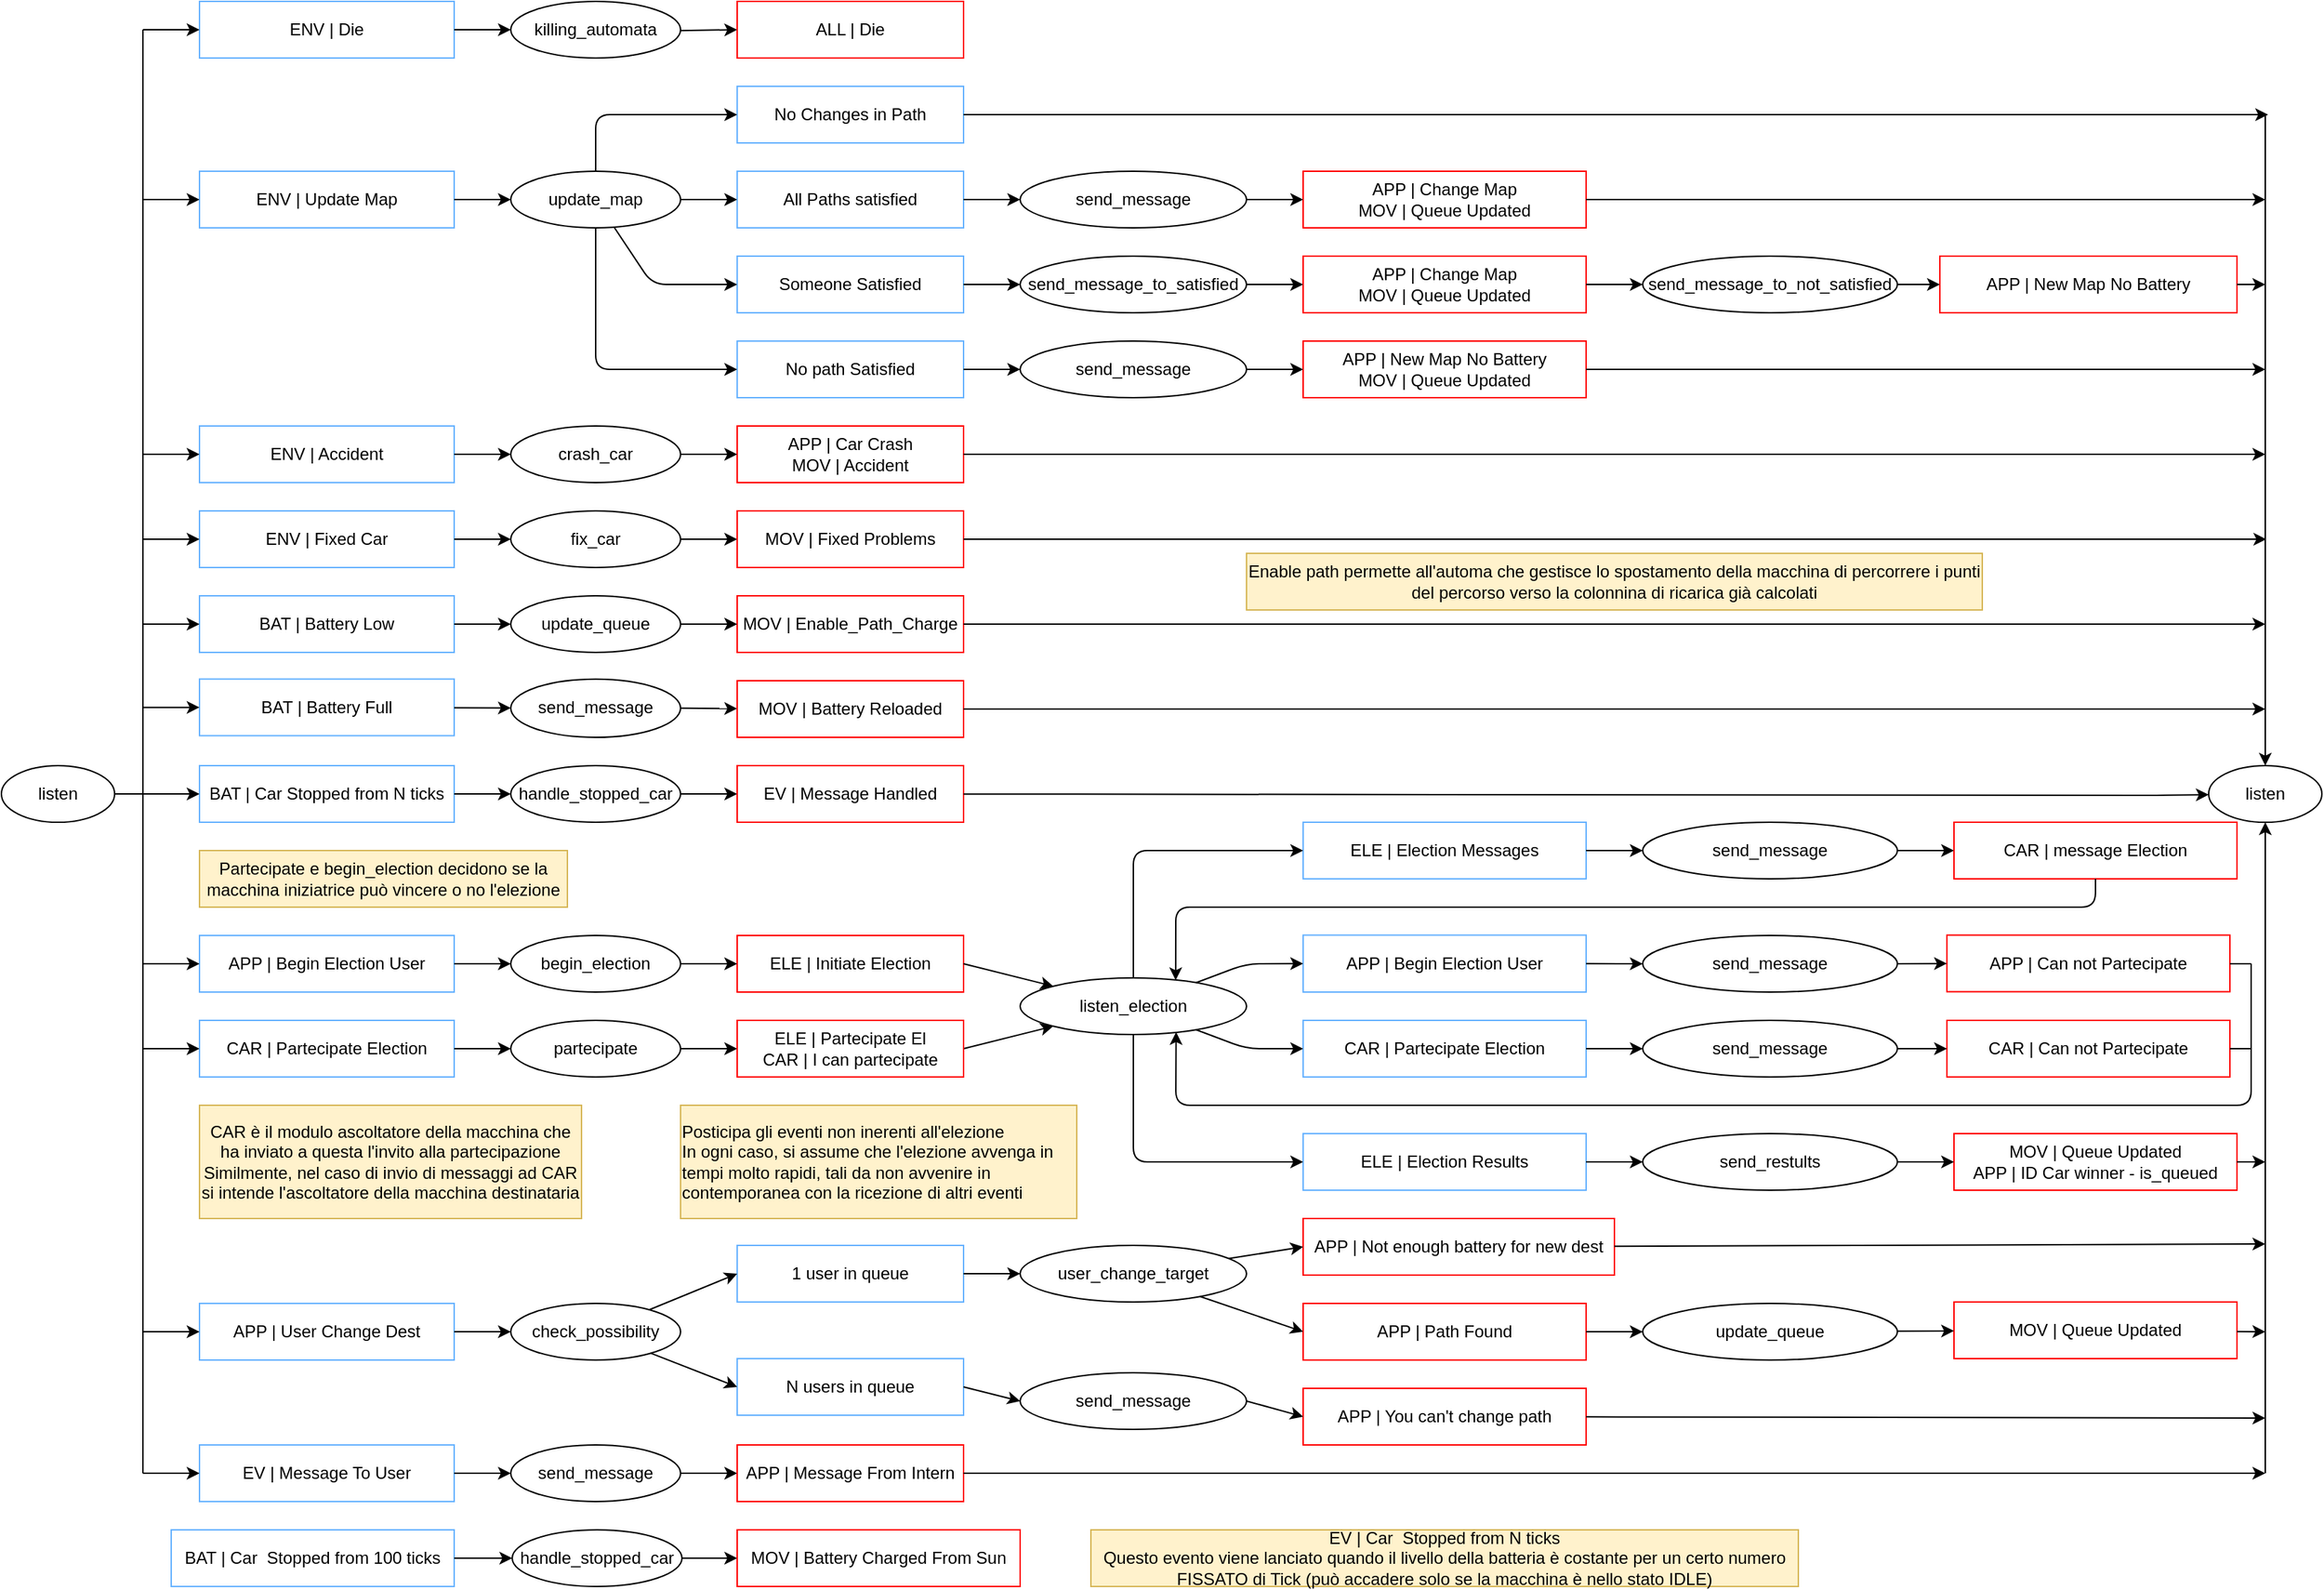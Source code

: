 <mxfile version="13.7.3" type="device"><diagram id="f3ACA4opcLumSq6TaHTf" name="Page-1"><mxGraphModel dx="2031" dy="1174" grid="1" gridSize="10" guides="1" tooltips="1" connect="1" arrows="1" fold="1" page="1" pageScale="1" pageWidth="827" pageHeight="1169" math="0" shadow="0"><root><mxCell id="0"/><mxCell id="1" parent="0"/><mxCell id="0bOw-w-7Zxiew7YeYlX0-1" value="ENV | Die" style="rounded=0;whiteSpace=wrap;html=1;strokeColor=#66B2FF;fillColor=none;" parent="1" vertex="1"><mxGeometry x="140" y="1140" width="180" height="40" as="geometry"/></mxCell><mxCell id="0bOw-w-7Zxiew7YeYlX0-2" value="APP | User Change Dest" style="rounded=0;whiteSpace=wrap;html=1;strokeColor=#66B2FF;fillColor=none;" parent="1" vertex="1"><mxGeometry x="140" y="2060" width="180" height="40" as="geometry"/></mxCell><mxCell id="0bOw-w-7Zxiew7YeYlX0-3" value="ENV&amp;nbsp;| Accident" style="rounded=0;whiteSpace=wrap;html=1;strokeColor=#66B2FF;fillColor=none;" parent="1" vertex="1"><mxGeometry x="140" y="1440" width="180" height="40" as="geometry"/></mxCell><mxCell id="0bOw-w-7Zxiew7YeYlX0-4" value="BAT | Battery Low" style="rounded=0;whiteSpace=wrap;html=1;strokeColor=#66B2FF;fillColor=none;" parent="1" vertex="1"><mxGeometry x="140" y="1560" width="180" height="40" as="geometry"/></mxCell><mxCell id="0bOw-w-7Zxiew7YeYlX0-5" value="BAT | Battery Full" style="rounded=0;whiteSpace=wrap;html=1;strokeColor=#66B2FF;fillColor=none;" parent="1" vertex="1"><mxGeometry x="140" y="1618.82" width="180" height="40" as="geometry"/></mxCell><mxCell id="0bOw-w-7Zxiew7YeYlX0-6" value="ENV | Update Map" style="rounded=0;whiteSpace=wrap;html=1;strokeColor=#66B2FF;fillColor=none;" parent="1" vertex="1"><mxGeometry x="140" y="1260" width="180" height="40" as="geometry"/></mxCell><mxCell id="0bOw-w-7Zxiew7YeYlX0-7" value="APP | Begin Election User" style="rounded=0;whiteSpace=wrap;html=1;strokeColor=#66B2FF;fillColor=none;" parent="1" vertex="1"><mxGeometry x="140" y="1800" width="180" height="40" as="geometry"/></mxCell><mxCell id="0bOw-w-7Zxiew7YeYlX0-8" value="CAR | Partecipate Election" style="rounded=0;whiteSpace=wrap;html=1;strokeColor=#66B2FF;fillColor=none;" parent="1" vertex="1"><mxGeometry x="140" y="1860" width="180" height="40" as="geometry"/></mxCell><mxCell id="0bOw-w-7Zxiew7YeYlX0-9" value="BAT | Car Stopped from N ticks" style="rounded=0;whiteSpace=wrap;html=1;strokeColor=#66B2FF;fillColor=none;align=center;" parent="1" vertex="1"><mxGeometry x="140" y="1680" width="180" height="40" as="geometry"/></mxCell><mxCell id="0bOw-w-7Zxiew7YeYlX0-10" value="ENV | Fixed Car" style="rounded=0;whiteSpace=wrap;html=1;strokeColor=#66B2FF;fillColor=none;" parent="1" vertex="1"><mxGeometry x="140" y="1500" width="180" height="40" as="geometry"/></mxCell><mxCell id="0bOw-w-7Zxiew7YeYlX0-11" value="EV | Message To User" style="rounded=0;whiteSpace=wrap;html=1;strokeColor=#66B2FF;fillColor=none;" parent="1" vertex="1"><mxGeometry x="140" y="2160" width="180" height="40" as="geometry"/></mxCell><mxCell id="0bOw-w-7Zxiew7YeYlX0-12" value="killing_automata" style="ellipse;whiteSpace=wrap;html=1;" parent="1" vertex="1"><mxGeometry x="360" y="1140" width="120" height="40" as="geometry"/></mxCell><mxCell id="0bOw-w-7Zxiew7YeYlX0-13" value="" style="endArrow=classic;html=1;" parent="1" source="0bOw-w-7Zxiew7YeYlX0-12" target="0bOw-w-7Zxiew7YeYlX0-14" edge="1"><mxGeometry width="50" height="50" relative="1" as="geometry"><mxPoint x="520" y="1015" as="sourcePoint"/><mxPoint x="557" y="985" as="targetPoint"/></mxGeometry></mxCell><mxCell id="0bOw-w-7Zxiew7YeYlX0-14" value="ALL | Die" style="rounded=0;whiteSpace=wrap;html=1;strokeColor=#FF0000;fillColor=none;" parent="1" vertex="1"><mxGeometry x="520" y="1140" width="160" height="40" as="geometry"/></mxCell><mxCell id="0bOw-w-7Zxiew7YeYlX0-15" value="listen" style="ellipse;whiteSpace=wrap;html=1;" parent="1" vertex="1"><mxGeometry y="1680" width="80" height="40" as="geometry"/></mxCell><mxCell id="0bOw-w-7Zxiew7YeYlX0-16" value="" style="endArrow=none;html=1;" parent="1" edge="1"><mxGeometry width="50" height="50" relative="1" as="geometry"><mxPoint x="100" y="2180" as="sourcePoint"/><mxPoint x="100" y="1160" as="targetPoint"/></mxGeometry></mxCell><mxCell id="0bOw-w-7Zxiew7YeYlX0-17" value="" style="endArrow=none;html=1;" parent="1" source="0bOw-w-7Zxiew7YeYlX0-15" edge="1"><mxGeometry width="50" height="50" relative="1" as="geometry"><mxPoint x="90" y="1616" as="sourcePoint"/><mxPoint x="100" y="1700" as="targetPoint"/></mxGeometry></mxCell><mxCell id="0bOw-w-7Zxiew7YeYlX0-18" value="" style="endArrow=classic;html=1;entryX=0;entryY=0.5;entryDx=0;entryDy=0;" parent="1" target="0bOw-w-7Zxiew7YeYlX0-1" edge="1"><mxGeometry width="50" height="50" relative="1" as="geometry"><mxPoint x="100" y="1160" as="sourcePoint"/><mxPoint x="120" y="1110" as="targetPoint"/></mxGeometry></mxCell><mxCell id="0bOw-w-7Zxiew7YeYlX0-19" value="" style="endArrow=classic;html=1;entryX=0;entryY=0.5;entryDx=0;entryDy=0;" parent="1" target="0bOw-w-7Zxiew7YeYlX0-6" edge="1"><mxGeometry width="50" height="50" relative="1" as="geometry"><mxPoint x="100" y="1280" as="sourcePoint"/><mxPoint x="30" y="1290" as="targetPoint"/></mxGeometry></mxCell><mxCell id="0bOw-w-7Zxiew7YeYlX0-20" value="" style="endArrow=classic;html=1;entryX=0;entryY=0.5;entryDx=0;entryDy=0;" parent="1" target="0bOw-w-7Zxiew7YeYlX0-3" edge="1"><mxGeometry width="50" height="50" relative="1" as="geometry"><mxPoint x="100" y="1460" as="sourcePoint"/><mxPoint x="80" y="1490" as="targetPoint"/></mxGeometry></mxCell><mxCell id="0bOw-w-7Zxiew7YeYlX0-21" value="" style="endArrow=classic;html=1;entryX=0;entryY=0.5;entryDx=0;entryDy=0;" parent="1" target="0bOw-w-7Zxiew7YeYlX0-10" edge="1"><mxGeometry width="50" height="50" relative="1" as="geometry"><mxPoint x="100" y="1520" as="sourcePoint"/><mxPoint x="90" y="1510" as="targetPoint"/></mxGeometry></mxCell><mxCell id="0bOw-w-7Zxiew7YeYlX0-22" value="" style="endArrow=classic;html=1;entryX=0;entryY=0.5;entryDx=0;entryDy=0;" parent="1" target="0bOw-w-7Zxiew7YeYlX0-4" edge="1"><mxGeometry width="50" height="50" relative="1" as="geometry"><mxPoint x="100" y="1580" as="sourcePoint"/><mxPoint x="90" y="1550" as="targetPoint"/></mxGeometry></mxCell><mxCell id="0bOw-w-7Zxiew7YeYlX0-23" value="" style="endArrow=classic;html=1;entryX=0;entryY=0.5;entryDx=0;entryDy=0;" parent="1" target="0bOw-w-7Zxiew7YeYlX0-5" edge="1"><mxGeometry width="50" height="50" relative="1" as="geometry"><mxPoint x="100" y="1638.82" as="sourcePoint"/><mxPoint x="80" y="1698.82" as="targetPoint"/></mxGeometry></mxCell><mxCell id="0bOw-w-7Zxiew7YeYlX0-24" value="" style="endArrow=classic;html=1;entryX=0;entryY=0.5;entryDx=0;entryDy=0;" parent="1" target="0bOw-w-7Zxiew7YeYlX0-9" edge="1"><mxGeometry width="50" height="50" relative="1" as="geometry"><mxPoint x="100" y="1700" as="sourcePoint"/><mxPoint x="140" y="1688.82" as="targetPoint"/></mxGeometry></mxCell><mxCell id="0bOw-w-7Zxiew7YeYlX0-28" value="" style="endArrow=classic;html=1;entryX=0;entryY=0.5;entryDx=0;entryDy=0;" parent="1" target="0bOw-w-7Zxiew7YeYlX0-11" edge="1"><mxGeometry width="50" height="50" relative="1" as="geometry"><mxPoint x="100" y="2180" as="sourcePoint"/><mxPoint x="80" y="2180" as="targetPoint"/></mxGeometry></mxCell><mxCell id="0bOw-w-7Zxiew7YeYlX0-29" value="" style="endArrow=classic;html=1;entryX=0;entryY=0.5;entryDx=0;entryDy=0;" parent="1" source="0bOw-w-7Zxiew7YeYlX0-1" target="0bOw-w-7Zxiew7YeYlX0-12" edge="1"><mxGeometry width="50" height="50" relative="1" as="geometry"><mxPoint x="370" y="1120" as="sourcePoint"/><mxPoint x="420" y="1070" as="targetPoint"/></mxGeometry></mxCell><mxCell id="0bOw-w-7Zxiew7YeYlX0-31" value="" style="endArrow=classic;html=1;" parent="1" source="0bOw-w-7Zxiew7YeYlX0-6" target="0bOw-w-7Zxiew7YeYlX0-32" edge="1"><mxGeometry width="50" height="50" relative="1" as="geometry"><mxPoint x="987.529" y="1430" as="sourcePoint"/><mxPoint x="1399.5" y="1334.38" as="targetPoint"/></mxGeometry></mxCell><mxCell id="0bOw-w-7Zxiew7YeYlX0-32" value="update_map" style="ellipse;whiteSpace=wrap;html=1;" parent="1" vertex="1"><mxGeometry x="360" y="1260" width="120" height="40" as="geometry"/></mxCell><mxCell id="0bOw-w-7Zxiew7YeYlX0-35" value="APP | Change Map&lt;br&gt;MOV | Queue Updated" style="rounded=0;whiteSpace=wrap;html=1;fillColor=none;strokeColor=#FF0000;" parent="1" vertex="1"><mxGeometry x="920" y="1260" width="200" height="40" as="geometry"/></mxCell><mxCell id="0bOw-w-7Zxiew7YeYlX0-36" value="APP | New Map No Battery&lt;br&gt;MOV | Queue Updated" style="rounded=0;whiteSpace=wrap;html=1;fillColor=none;strokeColor=#FF0000;" parent="1" vertex="1"><mxGeometry x="920" y="1380" width="200" height="40" as="geometry"/></mxCell><mxCell id="0bOw-w-7Zxiew7YeYlX0-37" value="All Paths satisfied" style="rounded=0;whiteSpace=wrap;html=1;strokeColor=#66B2FF;fillColor=none;" parent="1" vertex="1"><mxGeometry x="520" y="1260" width="160" height="40" as="geometry"/></mxCell><mxCell id="0bOw-w-7Zxiew7YeYlX0-38" value="send_message" style="ellipse;whiteSpace=wrap;html=1;" parent="1" vertex="1"><mxGeometry x="720" y="1260" width="160" height="40" as="geometry"/></mxCell><mxCell id="0bOw-w-7Zxiew7YeYlX0-40" value="" style="endArrow=classic;html=1;" parent="1" source="0bOw-w-7Zxiew7YeYlX0-32" target="0bOw-w-7Zxiew7YeYlX0-37" edge="1"><mxGeometry width="50" height="50" relative="1" as="geometry"><mxPoint x="990" y="1630" as="sourcePoint"/><mxPoint x="1040" y="1580" as="targetPoint"/></mxGeometry></mxCell><mxCell id="0bOw-w-7Zxiew7YeYlX0-41" value="" style="endArrow=classic;html=1;" parent="1" source="0bOw-w-7Zxiew7YeYlX0-37" target="0bOw-w-7Zxiew7YeYlX0-38" edge="1"><mxGeometry width="50" height="50" relative="1" as="geometry"><mxPoint x="890" y="1680" as="sourcePoint"/><mxPoint x="720" y="1280" as="targetPoint"/></mxGeometry></mxCell><mxCell id="0bOw-w-7Zxiew7YeYlX0-42" value="" style="endArrow=classic;html=1;" parent="1" source="0bOw-w-7Zxiew7YeYlX0-38" target="0bOw-w-7Zxiew7YeYlX0-35" edge="1"><mxGeometry width="50" height="50" relative="1" as="geometry"><mxPoint x="880" y="1710" as="sourcePoint"/><mxPoint x="930" y="1660" as="targetPoint"/></mxGeometry></mxCell><mxCell id="0bOw-w-7Zxiew7YeYlX0-43" value="" style="endArrow=classic;html=1;" parent="1" source="0bOw-w-7Zxiew7YeYlX0-35" edge="1"><mxGeometry width="50" height="50" relative="1" as="geometry"><mxPoint x="790" y="1850" as="sourcePoint"/><mxPoint x="1600" y="1280" as="targetPoint"/></mxGeometry></mxCell><mxCell id="0bOw-w-7Zxiew7YeYlX0-44" value="Someone Satisfied" style="rounded=0;whiteSpace=wrap;html=1;strokeColor=#66B2FF;fillColor=none;" parent="1" vertex="1"><mxGeometry x="520" y="1320" width="160" height="40" as="geometry"/></mxCell><mxCell id="0bOw-w-7Zxiew7YeYlX0-45" value="No path Satisfied" style="rounded=0;whiteSpace=wrap;html=1;strokeColor=#66B2FF;fillColor=none;" parent="1" vertex="1"><mxGeometry x="520" y="1380" width="160" height="40" as="geometry"/></mxCell><mxCell id="0bOw-w-7Zxiew7YeYlX0-46" value="" style="endArrow=classic;html=1;" parent="1" source="0bOw-w-7Zxiew7YeYlX0-32" target="0bOw-w-7Zxiew7YeYlX0-45" edge="1"><mxGeometry width="50" height="50" relative="1" as="geometry"><mxPoint x="1120" y="1670" as="sourcePoint"/><mxPoint x="1170" y="1620" as="targetPoint"/><Array as="points"><mxPoint x="420" y="1400"/></Array></mxGeometry></mxCell><mxCell id="0bOw-w-7Zxiew7YeYlX0-47" value="send_message" style="ellipse;whiteSpace=wrap;html=1;" parent="1" vertex="1"><mxGeometry x="720" y="1380" width="160" height="40" as="geometry"/></mxCell><mxCell id="0bOw-w-7Zxiew7YeYlX0-48" value="" style="endArrow=classic;html=1;" parent="1" source="0bOw-w-7Zxiew7YeYlX0-45" target="0bOw-w-7Zxiew7YeYlX0-47" edge="1"><mxGeometry width="50" height="50" relative="1" as="geometry"><mxPoint x="1030" y="1740" as="sourcePoint"/><mxPoint x="720" y="1400" as="targetPoint"/></mxGeometry></mxCell><mxCell id="0bOw-w-7Zxiew7YeYlX0-49" value="" style="endArrow=classic;html=1;" parent="1" source="0bOw-w-7Zxiew7YeYlX0-47" target="0bOw-w-7Zxiew7YeYlX0-36" edge="1"><mxGeometry width="50" height="50" relative="1" as="geometry"><mxPoint x="980" y="1760" as="sourcePoint"/><mxPoint x="1030" y="1710" as="targetPoint"/></mxGeometry></mxCell><mxCell id="0bOw-w-7Zxiew7YeYlX0-53" value="" style="endArrow=classic;html=1;" parent="1" source="0bOw-w-7Zxiew7YeYlX0-32" target="0bOw-w-7Zxiew7YeYlX0-44" edge="1"><mxGeometry width="50" height="50" relative="1" as="geometry"><mxPoint x="920" y="1700" as="sourcePoint"/><mxPoint x="970" y="1650" as="targetPoint"/><Array as="points"><mxPoint x="460" y="1340"/></Array></mxGeometry></mxCell><mxCell id="0bOw-w-7Zxiew7YeYlX0-54" value="" style="endArrow=classic;html=1;" parent="1" source="0bOw-w-7Zxiew7YeYlX0-44" target="0bOw-w-7Zxiew7YeYlX0-55" edge="1"><mxGeometry width="50" height="50" relative="1" as="geometry"><mxPoint x="890" y="1780" as="sourcePoint"/><mxPoint x="720" y="1340" as="targetPoint"/></mxGeometry></mxCell><mxCell id="0bOw-w-7Zxiew7YeYlX0-55" value="send_message_to_satisfied" style="ellipse;whiteSpace=wrap;html=1;" parent="1" vertex="1"><mxGeometry x="720" y="1320" width="160" height="40" as="geometry"/></mxCell><mxCell id="0bOw-w-7Zxiew7YeYlX0-56" value="APP | Change Map&lt;br&gt;MOV | Queue Updated" style="rounded=0;whiteSpace=wrap;html=1;fillColor=none;strokeColor=#FF0000;" parent="1" vertex="1"><mxGeometry x="920" y="1320" width="200" height="40" as="geometry"/></mxCell><mxCell id="0bOw-w-7Zxiew7YeYlX0-57" value="" style="endArrow=classic;html=1;" parent="1" source="0bOw-w-7Zxiew7YeYlX0-55" target="0bOw-w-7Zxiew7YeYlX0-56" edge="1"><mxGeometry width="50" height="50" relative="1" as="geometry"><mxPoint x="930" y="1800" as="sourcePoint"/><mxPoint x="812.143" y="1760" as="targetPoint"/></mxGeometry></mxCell><mxCell id="0bOw-w-7Zxiew7YeYlX0-58" value="APP | New Map No Battery" style="rounded=0;whiteSpace=wrap;html=1;fillColor=none;strokeColor=#FF0000;" parent="1" vertex="1"><mxGeometry x="1370" y="1320" width="210" height="40" as="geometry"/></mxCell><mxCell id="0bOw-w-7Zxiew7YeYlX0-59" value="" style="endArrow=classic;html=1;" parent="1" source="0bOw-w-7Zxiew7YeYlX0-58" edge="1"><mxGeometry width="50" height="50" relative="1" as="geometry"><mxPoint x="970" y="1930" as="sourcePoint"/><mxPoint x="1600" y="1340" as="targetPoint"/></mxGeometry></mxCell><mxCell id="0bOw-w-7Zxiew7YeYlX0-60" value="send_message_to_not_satisfied" style="ellipse;whiteSpace=wrap;html=1;" parent="1" vertex="1"><mxGeometry x="1160" y="1320" width="180" height="40" as="geometry"/></mxCell><mxCell id="0bOw-w-7Zxiew7YeYlX0-61" value="" style="endArrow=classic;html=1;" parent="1" source="0bOw-w-7Zxiew7YeYlX0-56" target="0bOw-w-7Zxiew7YeYlX0-60" edge="1"><mxGeometry width="50" height="50" relative="1" as="geometry"><mxPoint x="920" y="1840" as="sourcePoint"/><mxPoint x="970" y="1790" as="targetPoint"/></mxGeometry></mxCell><mxCell id="0bOw-w-7Zxiew7YeYlX0-62" value="" style="endArrow=classic;html=1;" parent="1" source="0bOw-w-7Zxiew7YeYlX0-60" target="0bOw-w-7Zxiew7YeYlX0-58" edge="1"><mxGeometry width="50" height="50" relative="1" as="geometry"><mxPoint x="820" y="1890" as="sourcePoint"/><mxPoint x="870" y="1840" as="targetPoint"/></mxGeometry></mxCell><mxCell id="0bOw-w-7Zxiew7YeYlX0-65" value="listen" style="ellipse;whiteSpace=wrap;html=1;" parent="1" vertex="1"><mxGeometry x="1560" y="1680" width="80" height="40" as="geometry"/></mxCell><mxCell id="0bOw-w-7Zxiew7YeYlX0-67" value="" style="endArrow=classic;html=1;" parent="1" target="0bOw-w-7Zxiew7YeYlX0-65" edge="1"><mxGeometry width="50" height="50" relative="1" as="geometry"><mxPoint x="1600" y="1220" as="sourcePoint"/><mxPoint x="1660" y="1366" as="targetPoint"/></mxGeometry></mxCell><mxCell id="0bOw-w-7Zxiew7YeYlX0-72" value="crash_car" style="ellipse;whiteSpace=wrap;html=1;" parent="1" vertex="1"><mxGeometry x="360" y="1440" width="120" height="40" as="geometry"/></mxCell><mxCell id="0bOw-w-7Zxiew7YeYlX0-73" value="APP | Car Crash&lt;br&gt;MOV | Accident" style="rounded=0;whiteSpace=wrap;html=1;strokeColor=#FF0000;fillColor=none;" parent="1" vertex="1"><mxGeometry x="520" y="1440" width="160" height="40" as="geometry"/></mxCell><mxCell id="0bOw-w-7Zxiew7YeYlX0-74" value="" style="endArrow=classic;html=1;" parent="1" source="0bOw-w-7Zxiew7YeYlX0-72" target="0bOw-w-7Zxiew7YeYlX0-73" edge="1"><mxGeometry width="50" height="50" relative="1" as="geometry"><mxPoint x="839" y="1620" as="sourcePoint"/><mxPoint x="889" y="1570" as="targetPoint"/></mxGeometry></mxCell><mxCell id="0bOw-w-7Zxiew7YeYlX0-75" value="" style="endArrow=classic;html=1;entryX=0;entryY=0.5;entryDx=0;entryDy=0;" parent="1" source="0bOw-w-7Zxiew7YeYlX0-3" target="0bOw-w-7Zxiew7YeYlX0-72" edge="1"><mxGeometry width="50" height="50" relative="1" as="geometry"><mxPoint x="420" y="1550" as="sourcePoint"/><mxPoint x="470" y="1500" as="targetPoint"/></mxGeometry></mxCell><mxCell id="0bOw-w-7Zxiew7YeYlX0-77" value="fix_car" style="ellipse;whiteSpace=wrap;html=1;" parent="1" vertex="1"><mxGeometry x="360" y="1500" width="120" height="40" as="geometry"/></mxCell><mxCell id="0bOw-w-7Zxiew7YeYlX0-78" value="" style="endArrow=classic;html=1;" parent="1" source="0bOw-w-7Zxiew7YeYlX0-77" target="0bOw-w-7Zxiew7YeYlX0-79" edge="1"><mxGeometry width="50" height="50" relative="1" as="geometry"><mxPoint x="1060" y="1621.25" as="sourcePoint"/><mxPoint x="1050" y="1571.25" as="targetPoint"/></mxGeometry></mxCell><mxCell id="0bOw-w-7Zxiew7YeYlX0-79" value="MOV | Fixed Problems" style="rounded=0;whiteSpace=wrap;html=1;strokeColor=#FF0000;fillColor=none;" parent="1" vertex="1"><mxGeometry x="520" y="1500" width="160" height="40" as="geometry"/></mxCell><mxCell id="0bOw-w-7Zxiew7YeYlX0-80" value="" style="endArrow=classic;html=1;" parent="1" source="0bOw-w-7Zxiew7YeYlX0-10" target="0bOw-w-7Zxiew7YeYlX0-77" edge="1"><mxGeometry width="50" height="50" relative="1" as="geometry"><mxPoint x="420" y="1660" as="sourcePoint"/><mxPoint x="470" y="1610" as="targetPoint"/></mxGeometry></mxCell><mxCell id="0bOw-w-7Zxiew7YeYlX0-81" value="" style="endArrow=classic;html=1;" parent="1" source="0bOw-w-7Zxiew7YeYlX0-79" edge="1"><mxGeometry width="50" height="50" relative="1" as="geometry"><mxPoint x="910" y="1570" as="sourcePoint"/><mxPoint x="1600.69" y="1520" as="targetPoint"/></mxGeometry></mxCell><mxCell id="0bOw-w-7Zxiew7YeYlX0-82" value="send_message" style="ellipse;whiteSpace=wrap;html=1;" parent="1" vertex="1"><mxGeometry x="360" y="1618.82" width="120" height="41.18" as="geometry"/></mxCell><mxCell id="0bOw-w-7Zxiew7YeYlX0-83" value="" style="endArrow=classic;html=1;" parent="1" source="0bOw-w-7Zxiew7YeYlX0-82" target="0bOw-w-7Zxiew7YeYlX0-84" edge="1"><mxGeometry width="50" height="50" relative="1" as="geometry"><mxPoint x="700" y="1740" as="sourcePoint"/><mxPoint x="720" y="1705" as="targetPoint"/></mxGeometry></mxCell><mxCell id="0bOw-w-7Zxiew7YeYlX0-84" value="MOV | Battery Reloaded" style="rounded=0;whiteSpace=wrap;html=1;strokeColor=#FF0000;fillColor=none;" parent="1" vertex="1"><mxGeometry x="520" y="1620" width="160" height="40" as="geometry"/></mxCell><mxCell id="0bOw-w-7Zxiew7YeYlX0-85" value="handle_stopped_car" style="ellipse;whiteSpace=wrap;html=1;" parent="1" vertex="1"><mxGeometry x="360" y="1680" width="120" height="40" as="geometry"/></mxCell><mxCell id="0bOw-w-7Zxiew7YeYlX0-86" value="" style="endArrow=classic;html=1;" parent="1" source="0bOw-w-7Zxiew7YeYlX0-85" target="0bOw-w-7Zxiew7YeYlX0-87" edge="1"><mxGeometry width="50" height="50" relative="1" as="geometry"><mxPoint x="730" y="1820" as="sourcePoint"/><mxPoint x="710" y="1770" as="targetPoint"/></mxGeometry></mxCell><mxCell id="0bOw-w-7Zxiew7YeYlX0-87" value="EV | Message Handled" style="rounded=0;whiteSpace=wrap;html=1;strokeColor=#FF0000;fillColor=none;" parent="1" vertex="1"><mxGeometry x="520" y="1680" width="160" height="40" as="geometry"/></mxCell><mxCell id="0bOw-w-7Zxiew7YeYlX0-88" value="update_queue" style="ellipse;whiteSpace=wrap;html=1;" parent="1" vertex="1"><mxGeometry x="360" y="1560" width="120" height="40" as="geometry"/></mxCell><mxCell id="0bOw-w-7Zxiew7YeYlX0-89" value="MOV | Enable_Path_Charge" style="rounded=0;whiteSpace=wrap;html=1;strokeColor=#FF0000;fillColor=none;" parent="1" vertex="1"><mxGeometry x="520" y="1560" width="160" height="40" as="geometry"/></mxCell><mxCell id="0bOw-w-7Zxiew7YeYlX0-90" value="" style="endArrow=classic;html=1;" parent="1" source="0bOw-w-7Zxiew7YeYlX0-88" target="0bOw-w-7Zxiew7YeYlX0-89" edge="1"><mxGeometry width="50" height="50" relative="1" as="geometry"><mxPoint x="850" y="2120" as="sourcePoint"/><mxPoint x="900" y="2070" as="targetPoint"/></mxGeometry></mxCell><mxCell id="0bOw-w-7Zxiew7YeYlX0-91" value="&lt;span style=&quot;text-align: left ; white-space: normal&quot;&gt;Enable path permette all'automa che gestisce lo spostamento della macchina di percorrere i punti del percorso verso la colonnina di ricarica già calcolati&lt;/span&gt;" style="rounded=0;whiteSpace=wrap;html=1;fillColor=#fff2cc;strokeColor=#d6b656;" parent="1" vertex="1"><mxGeometry x="880" y="1530" width="520" height="40" as="geometry"/></mxCell><mxCell id="0bOw-w-7Zxiew7YeYlX0-93" value="" style="endArrow=classic;html=1;" parent="1" source="0bOw-w-7Zxiew7YeYlX0-89" edge="1"><mxGeometry width="50" height="50" relative="1" as="geometry"><mxPoint x="760" y="1640" as="sourcePoint"/><mxPoint x="1600" y="1580" as="targetPoint"/></mxGeometry></mxCell><mxCell id="0bOw-w-7Zxiew7YeYlX0-94" value="" style="endArrow=classic;html=1;" parent="1" source="0bOw-w-7Zxiew7YeYlX0-84" edge="1"><mxGeometry width="50" height="50" relative="1" as="geometry"><mxPoint x="1080" y="1660" as="sourcePoint"/><mxPoint x="1600" y="1640" as="targetPoint"/></mxGeometry></mxCell><mxCell id="0bOw-w-7Zxiew7YeYlX0-95" value="" style="endArrow=classic;html=1;" parent="1" source="0bOw-w-7Zxiew7YeYlX0-87" target="0bOw-w-7Zxiew7YeYlX0-65" edge="1"><mxGeometry width="50" height="50" relative="1" as="geometry"><mxPoint x="1030" y="1750" as="sourcePoint"/><mxPoint x="1490" y="1700" as="targetPoint"/><Array as="points"><mxPoint x="1520" y="1701"/></Array></mxGeometry></mxCell><mxCell id="0bOw-w-7Zxiew7YeYlX0-96" value="" style="endArrow=classic;html=1;" parent="1" source="0bOw-w-7Zxiew7YeYlX0-9" target="0bOw-w-7Zxiew7YeYlX0-85" edge="1"><mxGeometry width="50" height="50" relative="1" as="geometry"><mxPoint x="370" y="1800" as="sourcePoint"/><mxPoint x="420" y="1750" as="targetPoint"/></mxGeometry></mxCell><mxCell id="0bOw-w-7Zxiew7YeYlX0-97" value="" style="endArrow=classic;html=1;" parent="1" source="0bOw-w-7Zxiew7YeYlX0-5" target="0bOw-w-7Zxiew7YeYlX0-82" edge="1"><mxGeometry width="50" height="50" relative="1" as="geometry"><mxPoint x="350" y="1800" as="sourcePoint"/><mxPoint x="400" y="1750" as="targetPoint"/></mxGeometry></mxCell><mxCell id="0bOw-w-7Zxiew7YeYlX0-98" value="" style="endArrow=classic;html=1;" parent="1" source="0bOw-w-7Zxiew7YeYlX0-4" target="0bOw-w-7Zxiew7YeYlX0-88" edge="1"><mxGeometry width="50" height="50" relative="1" as="geometry"><mxPoint x="470" y="1820" as="sourcePoint"/><mxPoint x="520" y="1770" as="targetPoint"/></mxGeometry></mxCell><mxCell id="0bOw-w-7Zxiew7YeYlX0-100" value="send_message" style="ellipse;whiteSpace=wrap;html=1;" parent="1" vertex="1"><mxGeometry x="360" y="2160" width="120" height="40" as="geometry"/></mxCell><mxCell id="0bOw-w-7Zxiew7YeYlX0-102" value="" style="endArrow=classic;html=1;" parent="1" source="0bOw-w-7Zxiew7YeYlX0-100" target="0bOw-w-7Zxiew7YeYlX0-103" edge="1"><mxGeometry width="50" height="50" relative="1" as="geometry"><mxPoint x="541" y="2269" as="sourcePoint"/><mxPoint x="591" y="2219" as="targetPoint"/></mxGeometry></mxCell><mxCell id="0bOw-w-7Zxiew7YeYlX0-103" value="APP | Message From Intern" style="rounded=0;whiteSpace=wrap;html=1;fillColor=none;strokeColor=#FF0000;" parent="1" vertex="1"><mxGeometry x="520" y="2160" width="160" height="40" as="geometry"/></mxCell><mxCell id="0bOw-w-7Zxiew7YeYlX0-104" value="" style="endArrow=classic;html=1;" parent="1" source="0bOw-w-7Zxiew7YeYlX0-11" target="0bOw-w-7Zxiew7YeYlX0-100" edge="1"><mxGeometry width="50" height="50" relative="1" as="geometry"><mxPoint x="390" y="2160" as="sourcePoint"/><mxPoint x="440" y="2110" as="targetPoint"/></mxGeometry></mxCell><mxCell id="0bOw-w-7Zxiew7YeYlX0-107" value="" style="endArrow=classic;html=1;" parent="1" source="0bOw-w-7Zxiew7YeYlX0-103" edge="1"><mxGeometry width="50" height="50" relative="1" as="geometry"><mxPoint x="810" y="2239" as="sourcePoint"/><mxPoint x="1600" y="2180" as="targetPoint"/></mxGeometry></mxCell><mxCell id="0bOw-w-7Zxiew7YeYlX0-108" value="" style="endArrow=classic;html=1;" parent="1" target="0bOw-w-7Zxiew7YeYlX0-65" edge="1"><mxGeometry width="50" height="50" relative="1" as="geometry"><mxPoint x="1600" y="2180" as="sourcePoint"/><mxPoint x="1620" y="2086" as="targetPoint"/></mxGeometry></mxCell><mxCell id="0bOw-w-7Zxiew7YeYlX0-111" value="ELE | Election Results" style="rounded=0;whiteSpace=wrap;html=1;strokeColor=#66B2FF;fillColor=none;" parent="1" vertex="1"><mxGeometry x="920" y="1940" width="200" height="40" as="geometry"/></mxCell><mxCell id="0bOw-w-7Zxiew7YeYlX0-112" value="send_restults" style="ellipse;whiteSpace=wrap;html=1;" parent="1" vertex="1"><mxGeometry x="1160" y="1940" width="180" height="40" as="geometry"/></mxCell><mxCell id="0bOw-w-7Zxiew7YeYlX0-113" value="MOV | Queue Updated&lt;br&gt;APP | ID Car winner - is_queued" style="rounded=0;whiteSpace=wrap;html=1;strokeColor=#FF0000;fillColor=none;" parent="1" vertex="1"><mxGeometry x="1380" y="1940" width="200" height="40" as="geometry"/></mxCell><mxCell id="0bOw-w-7Zxiew7YeYlX0-114" value="" style="endArrow=classic;html=1;entryX=0;entryY=0.5;entryDx=0;entryDy=0;" parent="1" source="0bOw-w-7Zxiew7YeYlX0-112" target="0bOw-w-7Zxiew7YeYlX0-113" edge="1"><mxGeometry width="50" height="50" relative="1" as="geometry"><mxPoint x="1036" y="1970" as="sourcePoint"/><mxPoint x="1080" y="1960.0" as="targetPoint"/></mxGeometry></mxCell><mxCell id="0bOw-w-7Zxiew7YeYlX0-116" value="" style="endArrow=classic;html=1;" parent="1" source="0bOw-w-7Zxiew7YeYlX0-111" target="0bOw-w-7Zxiew7YeYlX0-112" edge="1"><mxGeometry width="50" height="50" relative="1" as="geometry"><mxPoint x="966" y="1910" as="sourcePoint"/><mxPoint x="1016" y="1860" as="targetPoint"/></mxGeometry></mxCell><mxCell id="0bOw-w-7Zxiew7YeYlX0-117" value="ELE | Initiate Election" style="rounded=0;whiteSpace=wrap;html=1;strokeColor=#FF0000;" parent="1" vertex="1"><mxGeometry x="520" y="1800" width="160" height="40" as="geometry"/></mxCell><mxCell id="0bOw-w-7Zxiew7YeYlX0-118" value="begin_election" style="ellipse;whiteSpace=wrap;html=1;" parent="1" vertex="1"><mxGeometry x="360" y="1800" width="120" height="40" as="geometry"/></mxCell><mxCell id="0bOw-w-7Zxiew7YeYlX0-119" value="" style="endArrow=classic;html=1;" parent="1" source="0bOw-w-7Zxiew7YeYlX0-118" target="0bOw-w-7Zxiew7YeYlX0-117" edge="1"><mxGeometry width="50" height="50" relative="1" as="geometry"><mxPoint x="505.972" y="2648.746" as="sourcePoint"/><mxPoint x="1046" y="2767" as="targetPoint"/></mxGeometry></mxCell><mxCell id="0bOw-w-7Zxiew7YeYlX0-121" value="partecipate" style="ellipse;whiteSpace=wrap;html=1;strokeColor=#000000;fillColor=#ffffff;" parent="1" vertex="1"><mxGeometry x="360" y="1860" width="120" height="40" as="geometry"/></mxCell><mxCell id="0bOw-w-7Zxiew7YeYlX0-124" value="" style="endArrow=classic;html=1;" parent="1" source="0bOw-w-7Zxiew7YeYlX0-121" target="0bOw-w-7Zxiew7YeYlX0-122" edge="1"><mxGeometry width="50" height="50" relative="1" as="geometry"><mxPoint x="906" y="2947" as="sourcePoint"/><mxPoint x="956" y="2897" as="targetPoint"/></mxGeometry></mxCell><mxCell id="0bOw-w-7Zxiew7YeYlX0-127" value="" style="endArrow=classic;html=1;exitX=1;exitY=0.5;exitDx=0;exitDy=0;" parent="1" source="0bOw-w-7Zxiew7YeYlX0-122" target="0bOw-w-7Zxiew7YeYlX0-133" edge="1"><mxGeometry width="50" height="50" relative="1" as="geometry"><mxPoint x="680" y="1870" as="sourcePoint"/><mxPoint x="740" y="1870" as="targetPoint"/></mxGeometry></mxCell><mxCell id="0bOw-w-7Zxiew7YeYlX0-129" value="ELE | Election Messages" style="rounded=0;whiteSpace=wrap;html=1;strokeColor=#66B2FF;fillColor=none;" parent="1" vertex="1"><mxGeometry x="920" y="1720" width="200" height="40" as="geometry"/></mxCell><mxCell id="0bOw-w-7Zxiew7YeYlX0-130" value="" style="endArrow=classic;html=1;" parent="1" source="0bOw-w-7Zxiew7YeYlX0-129" target="0bOw-w-7Zxiew7YeYlX0-135" edge="1"><mxGeometry width="50" height="50" relative="1" as="geometry"><mxPoint x="1149" y="1812" as="sourcePoint"/><mxPoint x="1080.021" y="1744.244" as="targetPoint"/></mxGeometry></mxCell><mxCell id="0bOw-w-7Zxiew7YeYlX0-131" value="" style="endArrow=classic;html=1;" parent="1" source="0bOw-w-7Zxiew7YeYlX0-135" target="0bOw-w-7Zxiew7YeYlX0-132" edge="1"><mxGeometry width="50" height="50" relative="1" as="geometry"><mxPoint x="1279" y="1747" as="sourcePoint"/><mxPoint x="1449" y="1762" as="targetPoint"/></mxGeometry></mxCell><mxCell id="0bOw-w-7Zxiew7YeYlX0-132" value="CAR | message Election" style="rounded=0;whiteSpace=wrap;html=1;strokeColor=#FF0000;fillColor=none;" parent="1" vertex="1"><mxGeometry x="1380" y="1720" width="200" height="40" as="geometry"/></mxCell><mxCell id="0bOw-w-7Zxiew7YeYlX0-133" value="listen_election" style="ellipse;whiteSpace=wrap;html=1;" parent="1" vertex="1"><mxGeometry x="720" y="1830" width="160" height="40" as="geometry"/></mxCell><mxCell id="0bOw-w-7Zxiew7YeYlX0-134" value="" style="endArrow=classic;html=1;" parent="1" source="0bOw-w-7Zxiew7YeYlX0-133" target="0bOw-w-7Zxiew7YeYlX0-111" edge="1"><mxGeometry width="50" height="50" relative="1" as="geometry"><mxPoint x="846" y="2837" as="sourcePoint"/><mxPoint x="896" y="2787" as="targetPoint"/><Array as="points"><mxPoint x="800" y="1960"/></Array></mxGeometry></mxCell><mxCell id="0bOw-w-7Zxiew7YeYlX0-135" value="send_message" style="ellipse;whiteSpace=wrap;html=1;" parent="1" vertex="1"><mxGeometry x="1160" y="1720" width="180" height="40" as="geometry"/></mxCell><mxCell id="0bOw-w-7Zxiew7YeYlX0-136" value="" style="endArrow=classic;html=1;" parent="1" source="0bOw-w-7Zxiew7YeYlX0-133" target="0bOw-w-7Zxiew7YeYlX0-129" edge="1"><mxGeometry width="50" height="50" relative="1" as="geometry"><mxPoint x="436" y="2717" as="sourcePoint"/><mxPoint x="486" y="2667" as="targetPoint"/><Array as="points"><mxPoint x="800" y="1740"/></Array></mxGeometry></mxCell><mxCell id="0bOw-w-7Zxiew7YeYlX0-138" value="APP | Begin Election User" style="rounded=0;whiteSpace=wrap;html=1;strokeColor=#66B2FF;fillColor=none;" parent="1" vertex="1"><mxGeometry x="920" y="1799.75" width="200" height="40.25" as="geometry"/></mxCell><mxCell id="0bOw-w-7Zxiew7YeYlX0-139" value="CAR | Partecipate Election" style="rounded=0;whiteSpace=wrap;html=1;strokeColor=#66B2FF;fillColor=none;" parent="1" vertex="1"><mxGeometry x="920" y="1860" width="200" height="40" as="geometry"/></mxCell><mxCell id="0bOw-w-7Zxiew7YeYlX0-142" value="" style="endArrow=classic;html=1;" parent="1" source="0bOw-w-7Zxiew7YeYlX0-133" target="0bOw-w-7Zxiew7YeYlX0-139" edge="1"><mxGeometry width="50" height="50" relative="1" as="geometry"><mxPoint x="710" y="2755" as="sourcePoint"/><mxPoint x="760" y="2705" as="targetPoint"/><Array as="points"><mxPoint x="880" y="1880"/></Array></mxGeometry></mxCell><mxCell id="0bOw-w-7Zxiew7YeYlX0-143" value="send_message" style="ellipse;whiteSpace=wrap;html=1;" parent="1" vertex="1"><mxGeometry x="1160" y="1800" width="180" height="40" as="geometry"/></mxCell><mxCell id="0bOw-w-7Zxiew7YeYlX0-145" value="" style="endArrow=classic;html=1;exitX=1;exitY=0.5;exitDx=0;exitDy=0;" parent="1" source="0bOw-w-7Zxiew7YeYlX0-138" target="0bOw-w-7Zxiew7YeYlX0-143" edge="1"><mxGeometry width="50" height="50" relative="1" as="geometry"><mxPoint x="870" y="2525.5" as="sourcePoint"/><mxPoint x="920" y="2475.5" as="targetPoint"/><Array as="points"><mxPoint x="1160" y="1820"/></Array></mxGeometry></mxCell><mxCell id="0bOw-w-7Zxiew7YeYlX0-146" value="APP | Can not Partecipate" style="rounded=0;whiteSpace=wrap;html=1;strokeColor=#FF0000;" parent="1" vertex="1"><mxGeometry x="1375" y="1799.75" width="200" height="40" as="geometry"/></mxCell><mxCell id="0bOw-w-7Zxiew7YeYlX0-147" value="" style="endArrow=classic;html=1;" parent="1" source="0bOw-w-7Zxiew7YeYlX0-143" target="0bOw-w-7Zxiew7YeYlX0-146" edge="1"><mxGeometry width="50" height="50" relative="1" as="geometry"><mxPoint x="1020" y="2535.5" as="sourcePoint"/><mxPoint x="1070" y="2485.5" as="targetPoint"/></mxGeometry></mxCell><mxCell id="0bOw-w-7Zxiew7YeYlX0-148" value="" style="endArrow=classic;html=1;entryX=0.689;entryY=0.957;entryDx=0;entryDy=0;entryPerimeter=0;" parent="1" target="0bOw-w-7Zxiew7YeYlX0-133" edge="1"><mxGeometry width="50" height="50" relative="1" as="geometry"><mxPoint x="1590" y="1820" as="sourcePoint"/><mxPoint x="680" y="2475" as="targetPoint"/><Array as="points"><mxPoint x="1590" y="1920"/><mxPoint x="1480" y="1920"/><mxPoint x="830" y="1920"/></Array></mxGeometry></mxCell><mxCell id="0bOw-w-7Zxiew7YeYlX0-149" value="" style="endArrow=classic;html=1;" parent="1" source="0bOw-w-7Zxiew7YeYlX0-7" target="0bOw-w-7Zxiew7YeYlX0-118" edge="1"><mxGeometry width="50" height="50" relative="1" as="geometry"><mxPoint x="530" y="1910" as="sourcePoint"/><mxPoint x="580" y="1860" as="targetPoint"/></mxGeometry></mxCell><mxCell id="0bOw-w-7Zxiew7YeYlX0-150" value="" style="endArrow=classic;html=1;" parent="1" source="0bOw-w-7Zxiew7YeYlX0-8" target="0bOw-w-7Zxiew7YeYlX0-121" edge="1"><mxGeometry width="50" height="50" relative="1" as="geometry"><mxPoint x="530" y="1910" as="sourcePoint"/><mxPoint x="580" y="1860" as="targetPoint"/></mxGeometry></mxCell><mxCell id="0bOw-w-7Zxiew7YeYlX0-151" value="user_change_target" style="ellipse;whiteSpace=wrap;html=1;" parent="1" vertex="1"><mxGeometry x="720" y="2019" width="160" height="40" as="geometry"/></mxCell><mxCell id="0bOw-w-7Zxiew7YeYlX0-152" value="APP | Not enough battery for new dest" style="rounded=0;whiteSpace=wrap;html=1;fillColor=none;strokeColor=#FF0000;" parent="1" vertex="1"><mxGeometry x="920" y="2000" width="220" height="40" as="geometry"/></mxCell><mxCell id="0bOw-w-7Zxiew7YeYlX0-153" value="APP | Path Found" style="rounded=0;whiteSpace=wrap;html=1;fillColor=none;strokeColor=#FF0000;" parent="1" vertex="1"><mxGeometry x="920" y="2060" width="200" height="40" as="geometry"/></mxCell><mxCell id="0bOw-w-7Zxiew7YeYlX0-154" value="" style="endArrow=classic;html=1;entryX=0;entryY=0.5;entryDx=0;entryDy=0;" parent="1" source="0bOw-w-7Zxiew7YeYlX0-151" target="0bOw-w-7Zxiew7YeYlX0-153" edge="1"><mxGeometry width="50" height="50" relative="1" as="geometry"><mxPoint x="649.75" y="2499" as="sourcePoint"/><mxPoint x="699.75" y="2449" as="targetPoint"/></mxGeometry></mxCell><mxCell id="0bOw-w-7Zxiew7YeYlX0-155" value="" style="endArrow=classic;html=1;entryX=0;entryY=0.5;entryDx=0;entryDy=0;" parent="1" source="0bOw-w-7Zxiew7YeYlX0-151" target="0bOw-w-7Zxiew7YeYlX0-152" edge="1"><mxGeometry width="50" height="50" relative="1" as="geometry"><mxPoint x="339.75" y="2329" as="sourcePoint"/><mxPoint x="389.75" y="2279" as="targetPoint"/></mxGeometry></mxCell><mxCell id="0bOw-w-7Zxiew7YeYlX0-156" value="check_possibility" style="ellipse;whiteSpace=wrap;html=1;" parent="1" vertex="1"><mxGeometry x="360" y="2060" width="120" height="40" as="geometry"/></mxCell><mxCell id="0bOw-w-7Zxiew7YeYlX0-157" value="APP | You can't change path" style="rounded=0;whiteSpace=wrap;html=1;fillColor=none;strokeColor=#FF0000;" parent="1" vertex="1"><mxGeometry x="920" y="2120" width="200" height="40" as="geometry"/></mxCell><mxCell id="0bOw-w-7Zxiew7YeYlX0-158" value="1 user in queue" style="rounded=0;whiteSpace=wrap;html=1;strokeColor=#66B2FF;fillColor=none;" parent="1" vertex="1"><mxGeometry x="520" y="2019" width="160" height="40" as="geometry"/></mxCell><mxCell id="0bOw-w-7Zxiew7YeYlX0-159" value="N users in queue" style="rounded=0;whiteSpace=wrap;html=1;strokeColor=#66B2FF;fillColor=none;" parent="1" vertex="1"><mxGeometry x="520" y="2099" width="160" height="40" as="geometry"/></mxCell><mxCell id="0bOw-w-7Zxiew7YeYlX0-160" value="" style="endArrow=classic;html=1;entryX=0;entryY=0.5;entryDx=0;entryDy=0;" parent="1" source="0bOw-w-7Zxiew7YeYlX0-156" target="0bOw-w-7Zxiew7YeYlX0-158" edge="1"><mxGeometry width="50" height="50" relative="1" as="geometry"><mxPoint x="677" y="2089" as="sourcePoint"/><mxPoint x="727" y="2039" as="targetPoint"/></mxGeometry></mxCell><mxCell id="0bOw-w-7Zxiew7YeYlX0-161" value="" style="endArrow=classic;html=1;exitX=1;exitY=0.5;exitDx=0;exitDy=0;entryX=0;entryY=0.5;entryDx=0;entryDy=0;" parent="1" source="0bOw-w-7Zxiew7YeYlX0-158" target="0bOw-w-7Zxiew7YeYlX0-151" edge="1"><mxGeometry width="50" height="50" relative="1" as="geometry"><mxPoint x="597" y="2129" as="sourcePoint"/><mxPoint x="647" y="2079" as="targetPoint"/></mxGeometry></mxCell><mxCell id="0bOw-w-7Zxiew7YeYlX0-162" value="" style="endArrow=classic;html=1;entryX=0;entryY=0.5;entryDx=0;entryDy=0;" parent="1" source="0bOw-w-7Zxiew7YeYlX0-156" target="0bOw-w-7Zxiew7YeYlX0-159" edge="1"><mxGeometry width="50" height="50" relative="1" as="geometry"><mxPoint x="917" y="2199" as="sourcePoint"/><mxPoint x="967" y="2149" as="targetPoint"/></mxGeometry></mxCell><mxCell id="0bOw-w-7Zxiew7YeYlX0-163" value="send_message" style="ellipse;whiteSpace=wrap;html=1;" parent="1" vertex="1"><mxGeometry x="720" y="2109" width="160" height="40" as="geometry"/></mxCell><mxCell id="0bOw-w-7Zxiew7YeYlX0-164" value="" style="endArrow=classic;html=1;exitX=1;exitY=0.5;exitDx=0;exitDy=0;entryX=0;entryY=0.5;entryDx=0;entryDy=0;" parent="1" source="0bOw-w-7Zxiew7YeYlX0-159" target="0bOw-w-7Zxiew7YeYlX0-163" edge="1"><mxGeometry width="50" height="50" relative="1" as="geometry"><mxPoint x="1067" y="2199" as="sourcePoint"/><mxPoint x="1117" y="2149" as="targetPoint"/></mxGeometry></mxCell><mxCell id="0bOw-w-7Zxiew7YeYlX0-165" value="" style="endArrow=classic;html=1;entryX=0;entryY=0.5;entryDx=0;entryDy=0;exitX=1;exitY=0.5;exitDx=0;exitDy=0;" parent="1" source="0bOw-w-7Zxiew7YeYlX0-163" target="0bOw-w-7Zxiew7YeYlX0-157" edge="1"><mxGeometry width="50" height="50" relative="1" as="geometry"><mxPoint x="1077" y="2209" as="sourcePoint"/><mxPoint x="1127" y="2159" as="targetPoint"/></mxGeometry></mxCell><mxCell id="0bOw-w-7Zxiew7YeYlX0-168" value="" style="endArrow=classic;html=1;" parent="1" source="0bOw-w-7Zxiew7YeYlX0-153" target="0bOw-w-7Zxiew7YeYlX0-170" edge="1"><mxGeometry width="50" height="50" relative="1" as="geometry"><mxPoint x="787" y="2429" as="sourcePoint"/><mxPoint x="444" y="2399" as="targetPoint"/></mxGeometry></mxCell><mxCell id="0bOw-w-7Zxiew7YeYlX0-170" value="update_queue" style="ellipse;whiteSpace=wrap;html=1;" parent="1" vertex="1"><mxGeometry x="1160" y="2060" width="180" height="40" as="geometry"/></mxCell><mxCell id="0bOw-w-7Zxiew7YeYlX0-171" value="MOV | Queue Updated" style="rounded=0;whiteSpace=wrap;html=1;strokeColor=#FF0000;fillColor=none;" parent="1" vertex="1"><mxGeometry x="1380" y="2059" width="200" height="40" as="geometry"/></mxCell><mxCell id="0bOw-w-7Zxiew7YeYlX0-172" value="" style="endArrow=classic;html=1;" parent="1" source="0bOw-w-7Zxiew7YeYlX0-170" target="0bOw-w-7Zxiew7YeYlX0-171" edge="1"><mxGeometry width="50" height="50" relative="1" as="geometry"><mxPoint x="687" y="2599" as="sourcePoint"/><mxPoint x="737" y="2549" as="targetPoint"/></mxGeometry></mxCell><mxCell id="0bOw-w-7Zxiew7YeYlX0-122" value="ELE | Partecipate El&lt;br&gt;CAR | I can partecipate" style="rounded=0;whiteSpace=wrap;html=1;strokeColor=#FF0000;fillColor=none;" parent="1" vertex="1"><mxGeometry x="520" y="1860" width="160" height="40" as="geometry"/></mxCell><mxCell id="0bOw-w-7Zxiew7YeYlX0-175" value="" style="endArrow=classic;html=1;entryX=0;entryY=0.5;entryDx=0;entryDy=0;" parent="1" target="0bOw-w-7Zxiew7YeYlX0-7" edge="1"><mxGeometry width="50" height="50" relative="1" as="geometry"><mxPoint x="100" y="1820" as="sourcePoint"/><mxPoint x="260" y="1740" as="targetPoint"/></mxGeometry></mxCell><mxCell id="0bOw-w-7Zxiew7YeYlX0-176" value="" style="endArrow=classic;html=1;entryX=0;entryY=0.5;entryDx=0;entryDy=0;" parent="1" target="0bOw-w-7Zxiew7YeYlX0-8" edge="1"><mxGeometry width="50" height="50" relative="1" as="geometry"><mxPoint x="100" y="1880" as="sourcePoint"/><mxPoint x="220" y="1910" as="targetPoint"/></mxGeometry></mxCell><mxCell id="0bOw-w-7Zxiew7YeYlX0-177" value="" style="endArrow=classic;html=1;exitX=1;exitY=0.5;exitDx=0;exitDy=0;" parent="1" source="0bOw-w-7Zxiew7YeYlX0-117" target="0bOw-w-7Zxiew7YeYlX0-133" edge="1"><mxGeometry width="50" height="50" relative="1" as="geometry"><mxPoint x="680" y="1810" as="sourcePoint"/><mxPoint x="807" y="1760" as="targetPoint"/></mxGeometry></mxCell><mxCell id="0bOw-w-7Zxiew7YeYlX0-178" value="" style="endArrow=classic;html=1;entryX=0.687;entryY=0.04;entryDx=0;entryDy=0;entryPerimeter=0;" parent="1" source="0bOw-w-7Zxiew7YeYlX0-132" target="0bOw-w-7Zxiew7YeYlX0-133" edge="1"><mxGeometry width="50" height="50" relative="1" as="geometry"><mxPoint x="1250" y="1880" as="sourcePoint"/><mxPoint x="1300" y="1830" as="targetPoint"/><Array as="points"><mxPoint x="1480" y="1780"/><mxPoint x="830" y="1780"/></Array></mxGeometry></mxCell><mxCell id="0bOw-w-7Zxiew7YeYlX0-179" value="&lt;div style=&quot;white-space: normal ; text-align: left&quot;&gt;Posticipa gli eventi non inerenti all'elezione&lt;/div&gt;&lt;div style=&quot;white-space: normal ; text-align: left&quot;&gt;In ogni caso, si assume che l'elezione avvenga in tempi molto rapidi, tali da non avvenire in contemporanea con la ricezione di altri eventi&lt;/div&gt;" style="rounded=0;whiteSpace=wrap;html=1;fillColor=#fff2cc;strokeColor=#d6b656;" parent="1" vertex="1"><mxGeometry x="480" y="1920" width="280" height="80" as="geometry"/></mxCell><mxCell id="0bOw-w-7Zxiew7YeYlX0-181" value="" style="endArrow=classic;html=1;" parent="1" source="0bOw-w-7Zxiew7YeYlX0-113" edge="1"><mxGeometry width="50" height="50" relative="1" as="geometry"><mxPoint x="1420" y="2000" as="sourcePoint"/><mxPoint x="1600" y="1960" as="targetPoint"/></mxGeometry></mxCell><mxCell id="0bOw-w-7Zxiew7YeYlX0-182" value="&lt;span style=&quot;text-align: left ; white-space: normal&quot;&gt;Partecipate e begin_election decidono se la macchina iniziatrice può vincere o no l'elezione&lt;/span&gt;" style="rounded=0;whiteSpace=wrap;html=1;fillColor=#fff2cc;strokeColor=#d6b656;" parent="1" vertex="1"><mxGeometry x="140" y="1740" width="260" height="40" as="geometry"/></mxCell><mxCell id="0bOw-w-7Zxiew7YeYlX0-188" value="" style="endArrow=classic;html=1;entryX=0;entryY=0.5;entryDx=0;entryDy=0;" parent="1" target="0bOw-w-7Zxiew7YeYlX0-2" edge="1"><mxGeometry width="50" height="50" relative="1" as="geometry"><mxPoint x="100" y="2080" as="sourcePoint"/><mxPoint x="180" y="2029" as="targetPoint"/></mxGeometry></mxCell><mxCell id="0bOw-w-7Zxiew7YeYlX0-189" value="" style="endArrow=classic;html=1;" parent="1" source="0bOw-w-7Zxiew7YeYlX0-2" target="0bOw-w-7Zxiew7YeYlX0-156" edge="1"><mxGeometry width="50" height="50" relative="1" as="geometry"><mxPoint x="330" y="2079" as="sourcePoint"/><mxPoint x="380" y="2029" as="targetPoint"/></mxGeometry></mxCell><mxCell id="0bOw-w-7Zxiew7YeYlX0-190" value="" style="endArrow=classic;html=1;" parent="1" source="0bOw-w-7Zxiew7YeYlX0-152" edge="1"><mxGeometry width="50" height="50" relative="1" as="geometry"><mxPoint x="1300" y="2049" as="sourcePoint"/><mxPoint x="1600" y="2018" as="targetPoint"/></mxGeometry></mxCell><mxCell id="0bOw-w-7Zxiew7YeYlX0-191" value="" style="endArrow=classic;html=1;" parent="1" source="0bOw-w-7Zxiew7YeYlX0-171" edge="1"><mxGeometry width="50" height="50" relative="1" as="geometry"><mxPoint x="1500" y="2119" as="sourcePoint"/><mxPoint x="1600" y="2080" as="targetPoint"/></mxGeometry></mxCell><mxCell id="0bOw-w-7Zxiew7YeYlX0-192" value="" style="endArrow=classic;html=1;" parent="1" source="0bOw-w-7Zxiew7YeYlX0-157" edge="1"><mxGeometry width="50" height="50" relative="1" as="geometry"><mxPoint x="1440" y="2179" as="sourcePoint"/><mxPoint x="1600" y="2141" as="targetPoint"/></mxGeometry></mxCell><mxCell id="NgWJaBLnaxEpqXHgwM63-1" value="" style="endArrow=classic;html=1;entryX=0;entryY=0.5;entryDx=0;entryDy=0;" parent="1" source="0bOw-w-7Zxiew7YeYlX0-133" target="0bOw-w-7Zxiew7YeYlX0-138" edge="1"><mxGeometry width="50" height="50" relative="1" as="geometry"><mxPoint x="1060" y="1850" as="sourcePoint"/><mxPoint x="1110" y="1800" as="targetPoint"/><Array as="points"><mxPoint x="880" y="1820"/></Array></mxGeometry></mxCell><mxCell id="mvcUfRrnZUeQErQhNZdb-1" value="" style="endArrow=classic;html=1;" parent="1" source="0bOw-w-7Zxiew7YeYlX0-73" edge="1"><mxGeometry width="50" height="50" relative="1" as="geometry"><mxPoint x="1020" y="1460" as="sourcePoint"/><mxPoint x="1600" y="1460" as="targetPoint"/></mxGeometry></mxCell><mxCell id="mvcUfRrnZUeQErQhNZdb-2" value="" style="endArrow=classic;html=1;" parent="1" source="0bOw-w-7Zxiew7YeYlX0-36" edge="1"><mxGeometry width="50" height="50" relative="1" as="geometry"><mxPoint x="1260" y="1440" as="sourcePoint"/><mxPoint x="1600" y="1400" as="targetPoint"/></mxGeometry></mxCell><mxCell id="mvcUfRrnZUeQErQhNZdb-3" value="CAR è il modulo ascoltatore della macchina che ha inviato a questa l'invito alla partecipazione&lt;br&gt;Similmente, nel caso di invio di messaggi ad CAR si intende l'ascoltatore della macchina destinataria" style="rounded=0;whiteSpace=wrap;html=1;fillColor=#fff2cc;strokeColor=#d6b656;" parent="1" vertex="1"><mxGeometry x="140" y="1920" width="270" height="80" as="geometry"/></mxCell><mxCell id="mvcUfRrnZUeQErQhNZdb-4" value="CAR | Can not Partecipate" style="rounded=0;whiteSpace=wrap;html=1;strokeColor=#FF0000;" parent="1" vertex="1"><mxGeometry x="1375" y="1860" width="200" height="40" as="geometry"/></mxCell><mxCell id="mvcUfRrnZUeQErQhNZdb-5" value="send_message" style="ellipse;whiteSpace=wrap;html=1;" parent="1" vertex="1"><mxGeometry x="1160" y="1860" width="180" height="40" as="geometry"/></mxCell><mxCell id="mvcUfRrnZUeQErQhNZdb-7" value="" style="endArrow=classic;html=1;" parent="1" source="0bOw-w-7Zxiew7YeYlX0-139" target="mvcUfRrnZUeQErQhNZdb-5" edge="1"><mxGeometry width="50" height="50" relative="1" as="geometry"><mxPoint x="1130" y="1930" as="sourcePoint"/><mxPoint x="1180" y="1880" as="targetPoint"/></mxGeometry></mxCell><mxCell id="mvcUfRrnZUeQErQhNZdb-8" value="" style="endArrow=classic;html=1;" parent="1" source="mvcUfRrnZUeQErQhNZdb-5" target="mvcUfRrnZUeQErQhNZdb-4" edge="1"><mxGeometry width="50" height="50" relative="1" as="geometry"><mxPoint x="1640" y="1900" as="sourcePoint"/><mxPoint x="1690" y="1850" as="targetPoint"/></mxGeometry></mxCell><mxCell id="mvcUfRrnZUeQErQhNZdb-9" value="" style="endArrow=none;html=1;" parent="1" source="0bOw-w-7Zxiew7YeYlX0-146" edge="1"><mxGeometry width="50" height="50" relative="1" as="geometry"><mxPoint x="1660" y="1880" as="sourcePoint"/><mxPoint x="1590" y="1820" as="targetPoint"/></mxGeometry></mxCell><mxCell id="mvcUfRrnZUeQErQhNZdb-10" value="" style="endArrow=none;html=1;" parent="1" source="mvcUfRrnZUeQErQhNZdb-4" edge="1"><mxGeometry width="50" height="50" relative="1" as="geometry"><mxPoint x="1600" y="1870" as="sourcePoint"/><mxPoint x="1590" y="1880" as="targetPoint"/></mxGeometry></mxCell><mxCell id="6Q3fum3jfkQGUJcHCFm3-1" value="handle_stopped_car" style="ellipse;whiteSpace=wrap;html=1;" parent="1" vertex="1"><mxGeometry x="361" y="2220" width="120" height="40" as="geometry"/></mxCell><mxCell id="6Q3fum3jfkQGUJcHCFm3-2" value="" style="endArrow=classic;html=1;" parent="1" source="6Q3fum3jfkQGUJcHCFm3-1" target="6Q3fum3jfkQGUJcHCFm3-3" edge="1"><mxGeometry width="50" height="50" relative="1" as="geometry"><mxPoint x="728.75" y="2345" as="sourcePoint"/><mxPoint x="708.75" y="2295" as="targetPoint"/></mxGeometry></mxCell><mxCell id="6Q3fum3jfkQGUJcHCFm3-3" value="MOV | Battery Charged From Sun" style="rounded=0;whiteSpace=wrap;html=1;strokeColor=#FF0000;fillColor=none;" parent="1" vertex="1"><mxGeometry x="520" y="2220" width="200" height="40" as="geometry"/></mxCell><mxCell id="6Q3fum3jfkQGUJcHCFm3-4" value="BAT | Car&amp;nbsp; Stopped from 100 ticks" style="rounded=0;whiteSpace=wrap;html=1;strokeColor=#66B2FF;fillColor=none;" parent="1" vertex="1"><mxGeometry x="120" y="2220" width="200" height="40" as="geometry"/></mxCell><mxCell id="6Q3fum3jfkQGUJcHCFm3-5" value="" style="endArrow=classic;html=1;" parent="1" source="6Q3fum3jfkQGUJcHCFm3-4" target="6Q3fum3jfkQGUJcHCFm3-1" edge="1"><mxGeometry width="50" height="50" relative="1" as="geometry"><mxPoint x="488.75" y="2295" as="sourcePoint"/><mxPoint x="538.75" y="2245" as="targetPoint"/></mxGeometry></mxCell><mxCell id="6Q3fum3jfkQGUJcHCFm3-6" value="&lt;span style=&quot;white-space: normal&quot;&gt;EV | Car&amp;nbsp; Stopped from N ticks&lt;/span&gt;&lt;br style=&quot;text-align: left ; white-space: normal&quot;&gt;&lt;span style=&quot;text-align: left ; white-space: normal&quot;&gt;Questo evento viene lanciato quando il livello della batteria è costante per un certo numero FISSATO di Tick (può accadere solo se la macchina è nello stato IDLE)&lt;/span&gt;" style="rounded=0;whiteSpace=wrap;html=1;fillColor=#fff2cc;strokeColor=#d6b656;" parent="1" vertex="1"><mxGeometry x="770" y="2220" width="500" height="40" as="geometry"/></mxCell><mxCell id="YbHffgUz_wIF7Tk-MGRh-1" value="No Changes in Path" style="rounded=0;whiteSpace=wrap;html=1;strokeColor=#66B2FF;fillColor=none;" vertex="1" parent="1"><mxGeometry x="520" y="1200" width="160" height="40" as="geometry"/></mxCell><mxCell id="YbHffgUz_wIF7Tk-MGRh-2" value="" style="endArrow=classic;html=1;" edge="1" parent="1" source="0bOw-w-7Zxiew7YeYlX0-32" target="YbHffgUz_wIF7Tk-MGRh-1"><mxGeometry width="50" height="50" relative="1" as="geometry"><mxPoint x="800" y="1230" as="sourcePoint"/><mxPoint x="850" y="1180" as="targetPoint"/><Array as="points"><mxPoint x="420" y="1220"/></Array></mxGeometry></mxCell><mxCell id="YbHffgUz_wIF7Tk-MGRh-3" value="" style="endArrow=classic;html=1;" edge="1" parent="1" source="YbHffgUz_wIF7Tk-MGRh-1"><mxGeometry width="50" height="50" relative="1" as="geometry"><mxPoint x="1060" y="1190" as="sourcePoint"/><mxPoint x="1602" y="1220" as="targetPoint"/></mxGeometry></mxCell></root></mxGraphModel></diagram></mxfile>